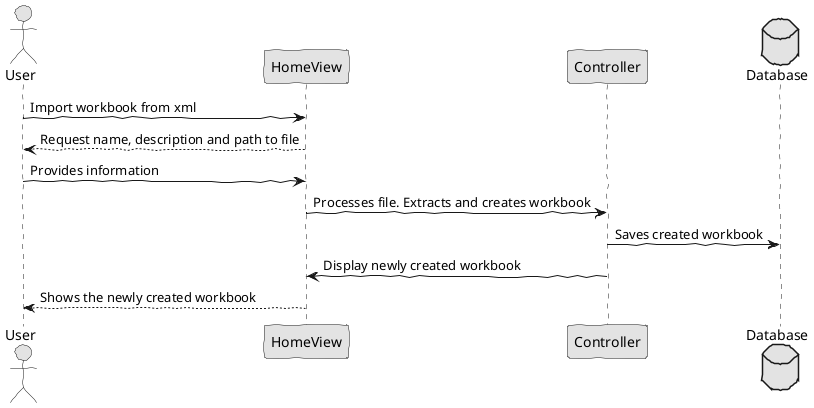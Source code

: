 @startuml
skinparam handwritten true
skinparam monochrome true
skinparam packageStyle rect
skinparam defaultFontName FG Virgil
skinparam shadowing false

actor User

User -> HomeView: Import workbook from xml
HomeView --> User: Request name, description and path to file
User -> HomeView: Provides information
HomeView -> Controller: Processes file. Extracts and creates workbook
database Database
Controller -> Database: Saves created workbook
Controller -> HomeView: Display newly created workbook
HomeView --> User: Shows the newly created workbook

@enduml